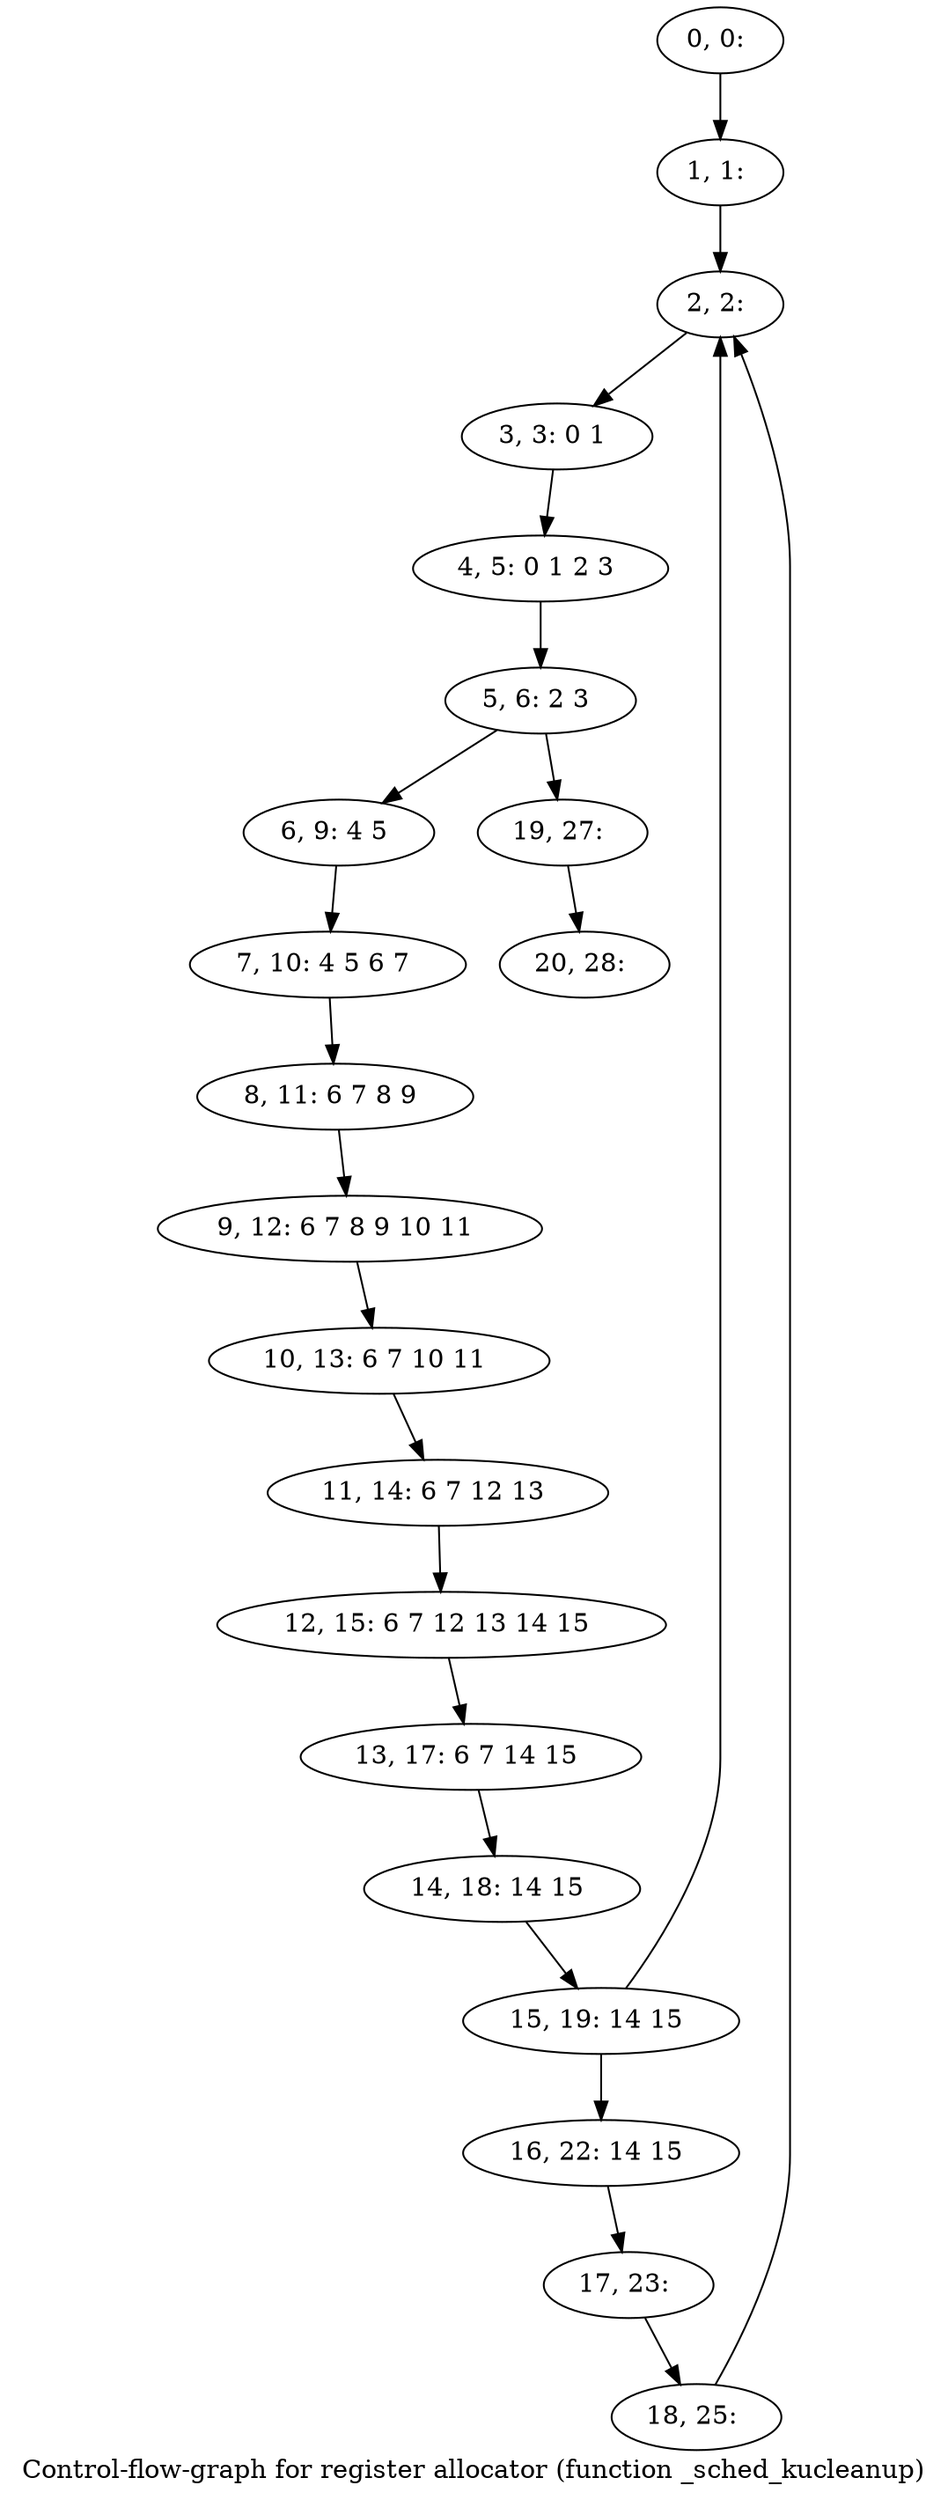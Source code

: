 digraph G {
graph [label="Control-flow-graph for register allocator (function _sched_kucleanup)"]
0[label="0, 0: "];
1[label="1, 1: "];
2[label="2, 2: "];
3[label="3, 3: 0 1 "];
4[label="4, 5: 0 1 2 3 "];
5[label="5, 6: 2 3 "];
6[label="6, 9: 4 5 "];
7[label="7, 10: 4 5 6 7 "];
8[label="8, 11: 6 7 8 9 "];
9[label="9, 12: 6 7 8 9 10 11 "];
10[label="10, 13: 6 7 10 11 "];
11[label="11, 14: 6 7 12 13 "];
12[label="12, 15: 6 7 12 13 14 15 "];
13[label="13, 17: 6 7 14 15 "];
14[label="14, 18: 14 15 "];
15[label="15, 19: 14 15 "];
16[label="16, 22: 14 15 "];
17[label="17, 23: "];
18[label="18, 25: "];
19[label="19, 27: "];
20[label="20, 28: "];
0->1 ;
1->2 ;
2->3 ;
3->4 ;
4->5 ;
5->6 ;
5->19 ;
6->7 ;
7->8 ;
8->9 ;
9->10 ;
10->11 ;
11->12 ;
12->13 ;
13->14 ;
14->15 ;
15->16 ;
15->2 ;
16->17 ;
17->18 ;
18->2 ;
19->20 ;
}
